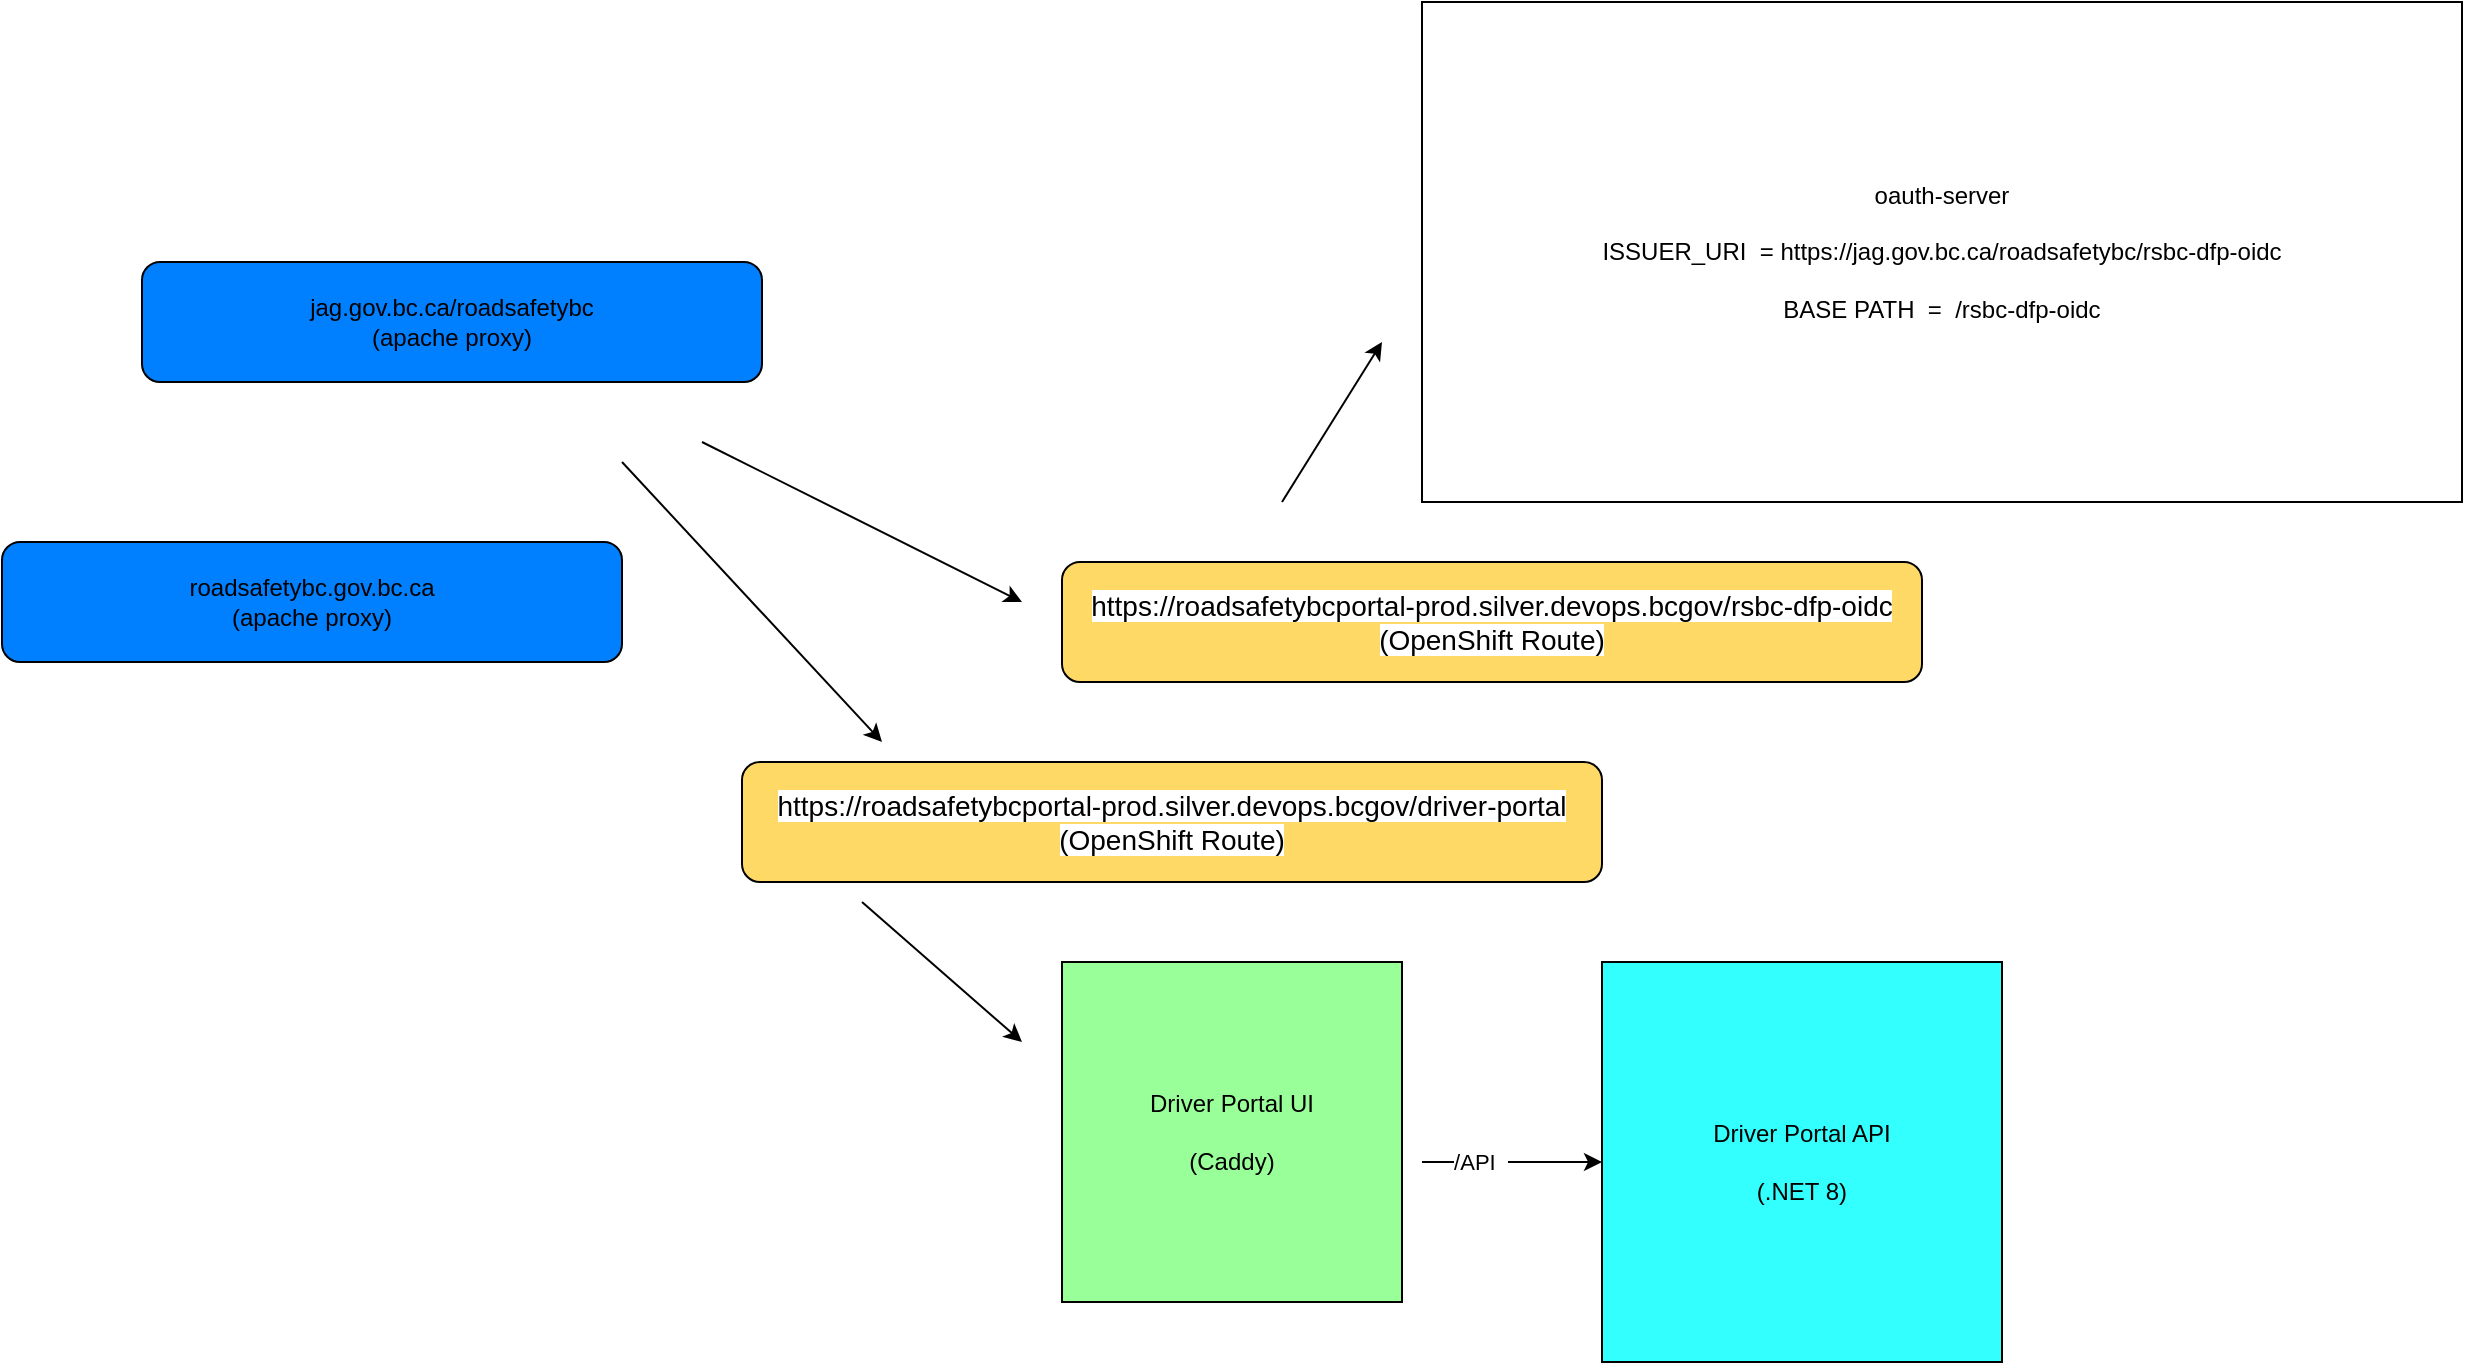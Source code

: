 <mxfile version="24.2.5" type="device">
  <diagram name="Page-1" id="YIxBYGwgkHoChAtr8OqS">
    <mxGraphModel dx="1384" dy="823" grid="1" gridSize="10" guides="1" tooltips="1" connect="1" arrows="1" fold="1" page="1" pageScale="1" pageWidth="1100" pageHeight="850" math="0" shadow="0">
      <root>
        <mxCell id="0" />
        <mxCell id="1" parent="0" />
        <mxCell id="W_e_Ygjir-Ev0TualUp5-1" value="jag.gov.bc.ca/roadsafetybc&lt;br&gt;(apache proxy)" style="rounded=1;whiteSpace=wrap;html=1;fillColor=#007FFF;" parent="1" vertex="1">
          <mxGeometry x="90" y="210" width="310" height="60" as="geometry" />
        </mxCell>
        <mxCell id="W_e_Ygjir-Ev0TualUp5-2" value="&lt;span style=&quot;font-family: RedHatText, Overpass, overpass, helvetica, arial, sans-serif; font-size: 14px; text-align: left; white-space: pre; background-color: rgb(255, 255, 255);&quot;&gt;https://roadsafetybcportal-prod.silver.devops.bcgov/driver-portal&lt;/span&gt;&lt;div&gt;&lt;span style=&quot;font-family: RedHatText, Overpass, overpass, helvetica, arial, sans-serif; font-size: 14px; text-align: left; white-space: pre; background-color: rgb(255, 255, 255);&quot;&gt;(OpenShift Route)&lt;/span&gt;&lt;/div&gt;" style="rounded=1;whiteSpace=wrap;html=1;fillColor=#FFD966;" parent="1" vertex="1">
          <mxGeometry x="390" y="460" width="430" height="60" as="geometry" />
        </mxCell>
        <mxCell id="W_e_Ygjir-Ev0TualUp5-5" value="Driver Portal UI&lt;div&gt;&lt;br&gt;&lt;/div&gt;&lt;div&gt;(Caddy)&lt;/div&gt;" style="whiteSpace=wrap;html=1;aspect=fixed;fillColor=#99FF99;" parent="1" vertex="1">
          <mxGeometry x="550" y="560" width="170" height="170" as="geometry" />
        </mxCell>
        <mxCell id="W_e_Ygjir-Ev0TualUp5-6" value="Driver Portal API&lt;div&gt;&lt;br&gt;&lt;/div&gt;&lt;div&gt;(.NET 8)&lt;/div&gt;" style="whiteSpace=wrap;html=1;aspect=fixed;fillColor=#33FFFF;" parent="1" vertex="1">
          <mxGeometry x="820" y="560" width="200" height="200" as="geometry" />
        </mxCell>
        <mxCell id="W_e_Ygjir-Ev0TualUp5-8" value="" style="endArrow=classic;html=1;rounded=0;" parent="1" edge="1">
          <mxGeometry width="50" height="50" relative="1" as="geometry">
            <mxPoint x="450" y="530" as="sourcePoint" />
            <mxPoint x="530" y="600" as="targetPoint" />
          </mxGeometry>
        </mxCell>
        <mxCell id="W_e_Ygjir-Ev0TualUp5-9" value="" style="endArrow=classic;html=1;rounded=0;" parent="1" target="W_e_Ygjir-Ev0TualUp5-6" edge="1">
          <mxGeometry width="50" height="50" relative="1" as="geometry">
            <mxPoint x="730" y="660" as="sourcePoint" />
            <mxPoint x="810" y="730" as="targetPoint" />
          </mxGeometry>
        </mxCell>
        <mxCell id="W_e_Ygjir-Ev0TualUp5-10" value="/API&amp;nbsp;&amp;nbsp;" style="edgeLabel;html=1;align=center;verticalAlign=middle;resizable=0;points=[];" parent="W_e_Ygjir-Ev0TualUp5-9" vertex="1" connectable="0">
          <mxGeometry x="-0.356" relative="1" as="geometry">
            <mxPoint as="offset" />
          </mxGeometry>
        </mxCell>
        <mxCell id="W_e_Ygjir-Ev0TualUp5-11" value="&lt;span style=&quot;font-family: RedHatText, Overpass, overpass, helvetica, arial, sans-serif; font-size: 14px; text-align: left; white-space: pre; background-color: rgb(255, 255, 255);&quot;&gt;https://roadsafetybcportal-prod.silver.devops.bcgov/rsbc-dfp-oidc&lt;/span&gt;&lt;div&gt;&lt;span style=&quot;font-family: RedHatText, Overpass, overpass, helvetica, arial, sans-serif; font-size: 14px; text-align: left; white-space: pre; background-color: rgb(255, 255, 255);&quot;&gt;(OpenShift Route)&lt;/span&gt;&lt;/div&gt;" style="rounded=1;whiteSpace=wrap;html=1;fillColor=#FFD966;" parent="1" vertex="1">
          <mxGeometry x="550" y="360" width="430" height="60" as="geometry" />
        </mxCell>
        <mxCell id="W_e_Ygjir-Ev0TualUp5-12" value="" style="endArrow=classic;html=1;rounded=0;" parent="1" edge="1">
          <mxGeometry width="50" height="50" relative="1" as="geometry">
            <mxPoint x="370" y="300" as="sourcePoint" />
            <mxPoint x="530" y="380" as="targetPoint" />
          </mxGeometry>
        </mxCell>
        <mxCell id="W_e_Ygjir-Ev0TualUp5-13" value="" style="endArrow=classic;html=1;rounded=0;" parent="1" edge="1">
          <mxGeometry width="50" height="50" relative="1" as="geometry">
            <mxPoint x="330" y="310" as="sourcePoint" />
            <mxPoint x="460" y="450" as="targetPoint" />
          </mxGeometry>
        </mxCell>
        <mxCell id="W_e_Ygjir-Ev0TualUp5-15" value="" style="endArrow=classic;html=1;rounded=0;" parent="1" edge="1">
          <mxGeometry width="50" height="50" relative="1" as="geometry">
            <mxPoint x="660" y="330" as="sourcePoint" />
            <mxPoint x="710" y="250" as="targetPoint" />
          </mxGeometry>
        </mxCell>
        <mxCell id="W_e_Ygjir-Ev0TualUp5-16" value="oauth-server&lt;div&gt;&lt;br&gt;&lt;/div&gt;&lt;div&gt;ISSUER_URI&amp;nbsp; =&amp;nbsp;&lt;span style=&quot;background-color: transparent; font-family: var(--pf-c-code-block__code--FontFamily, inherit); font-size: var(--pf-c-code-block__pre--FontSize); text-align: left;&quot;&gt;https://jag.gov.bc.ca/roadsafetybc/rsbc-dfp-oidc&lt;/span&gt;&lt;/div&gt;&lt;div&gt;&lt;span style=&quot;background-color: transparent; font-family: var(--pf-c-code-block__code--FontFamily, inherit); font-size: var(--pf-c-code-block__pre--FontSize); text-align: left;&quot;&gt;&lt;br&gt;&lt;/span&gt;&lt;/div&gt;&lt;div&gt;&lt;span style=&quot;background-color: transparent; font-family: var(--pf-c-code-block__code--FontFamily, inherit); font-size: var(--pf-c-code-block__pre--FontSize); text-align: left;&quot;&gt;BASE PATH&amp;nbsp; =&amp;nbsp;&amp;nbsp;&lt;/span&gt;&lt;span style=&quot;background-color: transparent; font-family: var(--pf-c-code-block__code--FontFamily, inherit); font-size: var(--pf-c-code-block__pre--FontSize); text-align: left;&quot;&gt;/rsbc-dfp-oidc&lt;/span&gt;&lt;span style=&quot;background-color: transparent; font-family: var(--pf-c-code-block__code--FontFamily, inherit); font-size: var(--pf-c-code-block__pre--FontSize); text-align: left;&quot;&gt;&lt;br&gt;&lt;/span&gt;&lt;/div&gt;" style="rounded=0;whiteSpace=wrap;html=1;" parent="1" vertex="1">
          <mxGeometry x="730" y="80" width="520" height="250" as="geometry" />
        </mxCell>
        <mxCell id="kGN0JNgS_KWZfhk6NVAM-1" value="roadsafetybc.gov.bc.ca&lt;br&gt;(apache proxy)" style="rounded=1;whiteSpace=wrap;html=1;fillColor=#007FFF;" parent="1" vertex="1">
          <mxGeometry x="20" y="350" width="310" height="60" as="geometry" />
        </mxCell>
      </root>
    </mxGraphModel>
  </diagram>
</mxfile>
